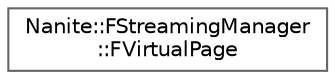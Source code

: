 digraph "Graphical Class Hierarchy"
{
 // INTERACTIVE_SVG=YES
 // LATEX_PDF_SIZE
  bgcolor="transparent";
  edge [fontname=Helvetica,fontsize=10,labelfontname=Helvetica,labelfontsize=10];
  node [fontname=Helvetica,fontsize=10,shape=box,height=0.2,width=0.4];
  rankdir="LR";
  Node0 [id="Node000000",label="Nanite::FStreamingManager\l::FVirtualPage",height=0.2,width=0.4,color="grey40", fillcolor="white", style="filled",URL="$d1/d31/structNanite_1_1FStreamingManager_1_1FVirtualPage.html",tooltip=" "];
}
